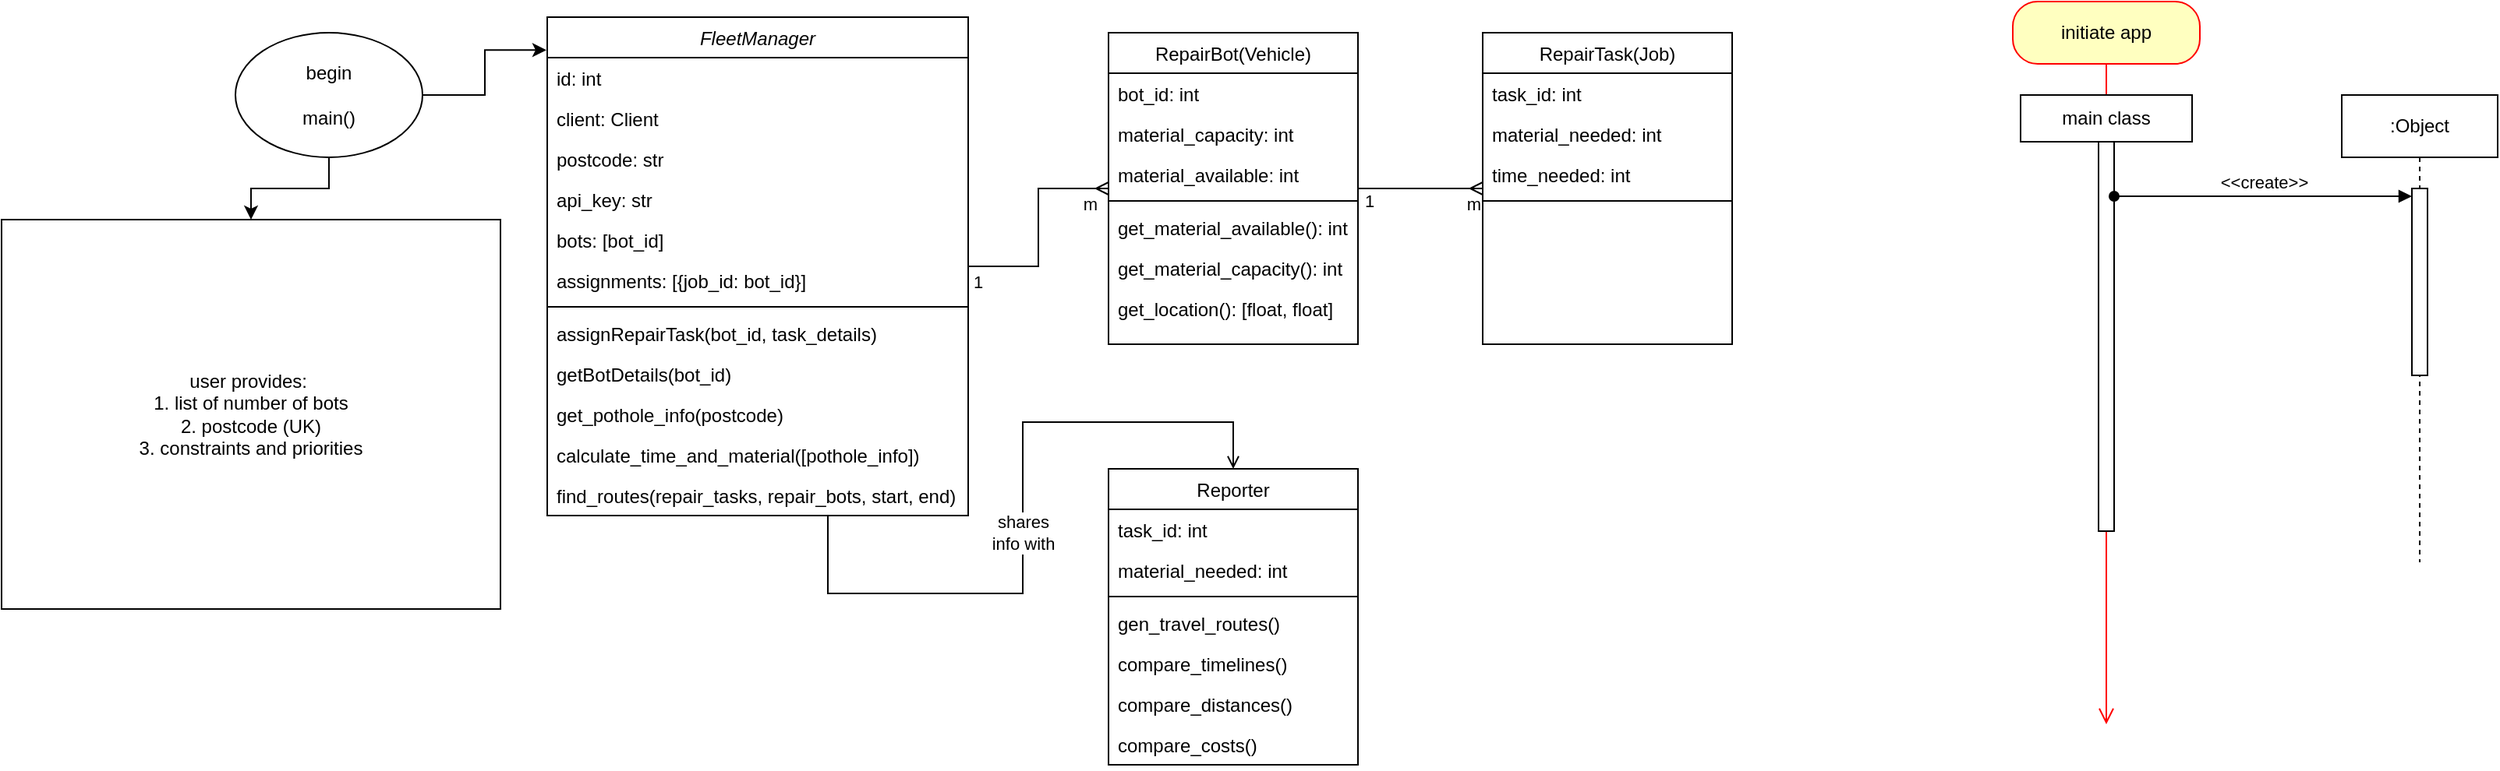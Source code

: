 <mxfile version="24.0.1" type="device">
  <diagram id="C5RBs43oDa-KdzZeNtuy" name="Page-1">
    <mxGraphModel dx="1719" dy="606" grid="1" gridSize="10" guides="1" tooltips="1" connect="1" arrows="1" fold="1" page="1" pageScale="1" pageWidth="827" pageHeight="1169" math="0" shadow="0">
      <root>
        <mxCell id="WIyWlLk6GJQsqaUBKTNV-0" />
        <mxCell id="WIyWlLk6GJQsqaUBKTNV-1" parent="WIyWlLk6GJQsqaUBKTNV-0" />
        <mxCell id="-OOlT4SO-sm0XNNld6O_-51" value="shares &lt;br&gt;info with" style="edgeStyle=orthogonalEdgeStyle;rounded=0;orthogonalLoop=1;jettySize=auto;html=1;exitX=0.75;exitY=1;exitDx=0;exitDy=0;entryX=0.5;entryY=0;entryDx=0;entryDy=0;endArrow=open;endFill=0;" edge="1" parent="WIyWlLk6GJQsqaUBKTNV-1" source="zkfFHV4jXpPFQw0GAbJ--0" target="-OOlT4SO-sm0XNNld6O_-23">
          <mxGeometry x="0.004" relative="1" as="geometry">
            <Array as="points">
              <mxPoint x="220" y="400" />
              <mxPoint x="345" y="400" />
              <mxPoint x="345" y="290" />
              <mxPoint x="480" y="290" />
            </Array>
            <mxPoint as="offset" />
          </mxGeometry>
        </mxCell>
        <mxCell id="zkfFHV4jXpPFQw0GAbJ--0" value="FleetManager" style="swimlane;fontStyle=2;align=center;verticalAlign=top;childLayout=stackLayout;horizontal=1;startSize=26;horizontalStack=0;resizeParent=1;resizeLast=0;collapsible=1;marginBottom=0;rounded=0;shadow=0;strokeWidth=1;" parent="WIyWlLk6GJQsqaUBKTNV-1" vertex="1">
          <mxGeometry x="40" y="30" width="270" height="320" as="geometry">
            <mxRectangle x="60" y="40" width="160" height="26" as="alternateBounds" />
          </mxGeometry>
        </mxCell>
        <mxCell id="zkfFHV4jXpPFQw0GAbJ--1" value="id: int" style="text;align=left;verticalAlign=top;spacingLeft=4;spacingRight=4;overflow=hidden;rotatable=0;points=[[0,0.5],[1,0.5]];portConstraint=eastwest;" parent="zkfFHV4jXpPFQw0GAbJ--0" vertex="1">
          <mxGeometry y="26" width="270" height="26" as="geometry" />
        </mxCell>
        <mxCell id="-OOlT4SO-sm0XNNld6O_-46" value="client: Client" style="text;align=left;verticalAlign=top;spacingLeft=4;spacingRight=4;overflow=hidden;rotatable=0;points=[[0,0.5],[1,0.5]];portConstraint=eastwest;" vertex="1" parent="zkfFHV4jXpPFQw0GAbJ--0">
          <mxGeometry y="52" width="270" height="26" as="geometry" />
        </mxCell>
        <mxCell id="-OOlT4SO-sm0XNNld6O_-13" value="postcode: str" style="text;align=left;verticalAlign=top;spacingLeft=4;spacingRight=4;overflow=hidden;rotatable=0;points=[[0,0.5],[1,0.5]];portConstraint=eastwest;rounded=0;shadow=0;html=0;" vertex="1" parent="zkfFHV4jXpPFQw0GAbJ--0">
          <mxGeometry y="78" width="270" height="26" as="geometry" />
        </mxCell>
        <mxCell id="-OOlT4SO-sm0XNNld6O_-12" value="api_key: str" style="text;align=left;verticalAlign=top;spacingLeft=4;spacingRight=4;overflow=hidden;rotatable=0;points=[[0,0.5],[1,0.5]];portConstraint=eastwest;" vertex="1" parent="zkfFHV4jXpPFQw0GAbJ--0">
          <mxGeometry y="104" width="270" height="26" as="geometry" />
        </mxCell>
        <mxCell id="zkfFHV4jXpPFQw0GAbJ--2" value="bots: [bot_id]" style="text;align=left;verticalAlign=top;spacingLeft=4;spacingRight=4;overflow=hidden;rotatable=0;points=[[0,0.5],[1,0.5]];portConstraint=eastwest;rounded=0;shadow=0;html=0;" parent="zkfFHV4jXpPFQw0GAbJ--0" vertex="1">
          <mxGeometry y="130" width="270" height="26" as="geometry" />
        </mxCell>
        <mxCell id="-OOlT4SO-sm0XNNld6O_-10" value="assignments: [{job_id: bot_id}]" style="text;align=left;verticalAlign=top;spacingLeft=4;spacingRight=4;overflow=hidden;rotatable=0;points=[[0,0.5],[1,0.5]];portConstraint=eastwest;rounded=0;shadow=0;html=0;" vertex="1" parent="zkfFHV4jXpPFQw0GAbJ--0">
          <mxGeometry y="156" width="270" height="26" as="geometry" />
        </mxCell>
        <mxCell id="zkfFHV4jXpPFQw0GAbJ--4" value="" style="line;html=1;strokeWidth=1;align=left;verticalAlign=middle;spacingTop=-1;spacingLeft=3;spacingRight=3;rotatable=0;labelPosition=right;points=[];portConstraint=eastwest;" parent="zkfFHV4jXpPFQw0GAbJ--0" vertex="1">
          <mxGeometry y="182" width="270" height="8" as="geometry" />
        </mxCell>
        <mxCell id="zkfFHV4jXpPFQw0GAbJ--5" value="assignRepairTask(bot_id, task_details)" style="text;align=left;verticalAlign=top;spacingLeft=4;spacingRight=4;overflow=hidden;rotatable=0;points=[[0,0.5],[1,0.5]];portConstraint=eastwest;" parent="zkfFHV4jXpPFQw0GAbJ--0" vertex="1">
          <mxGeometry y="190" width="270" height="26" as="geometry" />
        </mxCell>
        <mxCell id="-OOlT4SO-sm0XNNld6O_-1" value="getBotDetails(bot_id)" style="text;align=left;verticalAlign=top;spacingLeft=4;spacingRight=4;overflow=hidden;rotatable=0;points=[[0,0.5],[1,0.5]];portConstraint=eastwest;" vertex="1" parent="zkfFHV4jXpPFQw0GAbJ--0">
          <mxGeometry y="216" width="270" height="26" as="geometry" />
        </mxCell>
        <mxCell id="-OOlT4SO-sm0XNNld6O_-16" value="get_pothole_info(postcode)" style="text;align=left;verticalAlign=top;spacingLeft=4;spacingRight=4;overflow=hidden;rotatable=0;points=[[0,0.5],[1,0.5]];portConstraint=eastwest;" vertex="1" parent="zkfFHV4jXpPFQw0GAbJ--0">
          <mxGeometry y="242" width="270" height="26" as="geometry" />
        </mxCell>
        <mxCell id="-OOlT4SO-sm0XNNld6O_-28" value="calculate_time_and_material([pothole_info])" style="text;align=left;verticalAlign=top;spacingLeft=4;spacingRight=4;overflow=hidden;rotatable=0;points=[[0,0.5],[1,0.5]];portConstraint=eastwest;" vertex="1" parent="zkfFHV4jXpPFQw0GAbJ--0">
          <mxGeometry y="268" width="270" height="26" as="geometry" />
        </mxCell>
        <mxCell id="-OOlT4SO-sm0XNNld6O_-17" value="find_routes(repair_tasks, repair_bots, start, end)" style="text;align=left;verticalAlign=top;spacingLeft=4;spacingRight=4;overflow=hidden;rotatable=0;points=[[0,0.5],[1,0.5]];portConstraint=eastwest;" vertex="1" parent="zkfFHV4jXpPFQw0GAbJ--0">
          <mxGeometry y="294" width="270" height="26" as="geometry" />
        </mxCell>
        <mxCell id="zkfFHV4jXpPFQw0GAbJ--17" value="RepairBot(Vehicle)" style="swimlane;fontStyle=0;align=center;verticalAlign=top;childLayout=stackLayout;horizontal=1;startSize=26;horizontalStack=0;resizeParent=1;resizeLast=0;collapsible=1;marginBottom=0;rounded=0;shadow=0;strokeWidth=1;" parent="WIyWlLk6GJQsqaUBKTNV-1" vertex="1">
          <mxGeometry x="400" y="40" width="160" height="200" as="geometry">
            <mxRectangle x="400" y="40" width="160" height="26" as="alternateBounds" />
          </mxGeometry>
        </mxCell>
        <mxCell id="zkfFHV4jXpPFQw0GAbJ--18" value="bot_id: int" style="text;align=left;verticalAlign=top;spacingLeft=4;spacingRight=4;overflow=hidden;rotatable=0;points=[[0,0.5],[1,0.5]];portConstraint=eastwest;" parent="zkfFHV4jXpPFQw0GAbJ--17" vertex="1">
          <mxGeometry y="26" width="160" height="26" as="geometry" />
        </mxCell>
        <mxCell id="zkfFHV4jXpPFQw0GAbJ--19" value="material_capacity: int" style="text;align=left;verticalAlign=top;spacingLeft=4;spacingRight=4;overflow=hidden;rotatable=0;points=[[0,0.5],[1,0.5]];portConstraint=eastwest;rounded=0;shadow=0;html=0;" parent="zkfFHV4jXpPFQw0GAbJ--17" vertex="1">
          <mxGeometry y="52" width="160" height="26" as="geometry" />
        </mxCell>
        <mxCell id="zkfFHV4jXpPFQw0GAbJ--20" value="material_available: int" style="text;align=left;verticalAlign=top;spacingLeft=4;spacingRight=4;overflow=hidden;rotatable=0;points=[[0,0.5],[1,0.5]];portConstraint=eastwest;rounded=0;shadow=0;html=0;" parent="zkfFHV4jXpPFQw0GAbJ--17" vertex="1">
          <mxGeometry y="78" width="160" height="26" as="geometry" />
        </mxCell>
        <mxCell id="zkfFHV4jXpPFQw0GAbJ--23" value="" style="line;html=1;strokeWidth=1;align=left;verticalAlign=middle;spacingTop=-1;spacingLeft=3;spacingRight=3;rotatable=0;labelPosition=right;points=[];portConstraint=eastwest;" parent="zkfFHV4jXpPFQw0GAbJ--17" vertex="1">
          <mxGeometry y="104" width="160" height="8" as="geometry" />
        </mxCell>
        <mxCell id="-OOlT4SO-sm0XNNld6O_-37" value="get_material_available(): int" style="text;align=left;verticalAlign=top;spacingLeft=4;spacingRight=4;overflow=hidden;rotatable=0;points=[[0,0.5],[1,0.5]];portConstraint=eastwest;rounded=0;shadow=0;html=0;" vertex="1" parent="zkfFHV4jXpPFQw0GAbJ--17">
          <mxGeometry y="112" width="160" height="26" as="geometry" />
        </mxCell>
        <mxCell id="-OOlT4SO-sm0XNNld6O_-38" value="get_material_capacity(): int" style="text;align=left;verticalAlign=top;spacingLeft=4;spacingRight=4;overflow=hidden;rotatable=0;points=[[0,0.5],[1,0.5]];portConstraint=eastwest;rounded=0;shadow=0;html=0;" vertex="1" parent="zkfFHV4jXpPFQw0GAbJ--17">
          <mxGeometry y="138" width="160" height="26" as="geometry" />
        </mxCell>
        <mxCell id="-OOlT4SO-sm0XNNld6O_-47" value="get_location(): [float, float]" style="text;align=left;verticalAlign=top;spacingLeft=4;spacingRight=4;overflow=hidden;rotatable=0;points=[[0,0.5],[1,0.5]];portConstraint=eastwest;rounded=0;shadow=0;html=0;" vertex="1" parent="zkfFHV4jXpPFQw0GAbJ--17">
          <mxGeometry y="164" width="160" height="26" as="geometry" />
        </mxCell>
        <mxCell id="-OOlT4SO-sm0XNNld6O_-2" value="RepairTask(Job)" style="swimlane;fontStyle=0;align=center;verticalAlign=top;childLayout=stackLayout;horizontal=1;startSize=26;horizontalStack=0;resizeParent=1;resizeLast=0;collapsible=1;marginBottom=0;rounded=0;shadow=0;strokeWidth=1;" vertex="1" parent="WIyWlLk6GJQsqaUBKTNV-1">
          <mxGeometry x="640" y="40" width="160" height="200" as="geometry">
            <mxRectangle x="640" y="40" width="160" height="26" as="alternateBounds" />
          </mxGeometry>
        </mxCell>
        <mxCell id="-OOlT4SO-sm0XNNld6O_-3" value="task_id: int" style="text;align=left;verticalAlign=top;spacingLeft=4;spacingRight=4;overflow=hidden;rotatable=0;points=[[0,0.5],[1,0.5]];portConstraint=eastwest;" vertex="1" parent="-OOlT4SO-sm0XNNld6O_-2">
          <mxGeometry y="26" width="160" height="26" as="geometry" />
        </mxCell>
        <mxCell id="-OOlT4SO-sm0XNNld6O_-4" value="material_needed: int" style="text;align=left;verticalAlign=top;spacingLeft=4;spacingRight=4;overflow=hidden;rotatable=0;points=[[0,0.5],[1,0.5]];portConstraint=eastwest;rounded=0;shadow=0;html=0;" vertex="1" parent="-OOlT4SO-sm0XNNld6O_-2">
          <mxGeometry y="52" width="160" height="26" as="geometry" />
        </mxCell>
        <mxCell id="-OOlT4SO-sm0XNNld6O_-5" value="time_needed: int" style="text;align=left;verticalAlign=top;spacingLeft=4;spacingRight=4;overflow=hidden;rotatable=0;points=[[0,0.5],[1,0.5]];portConstraint=eastwest;rounded=0;shadow=0;html=0;" vertex="1" parent="-OOlT4SO-sm0XNNld6O_-2">
          <mxGeometry y="78" width="160" height="26" as="geometry" />
        </mxCell>
        <mxCell id="-OOlT4SO-sm0XNNld6O_-6" value="" style="line;html=1;strokeWidth=1;align=left;verticalAlign=middle;spacingTop=-1;spacingLeft=3;spacingRight=3;rotatable=0;labelPosition=right;points=[];portConstraint=eastwest;" vertex="1" parent="-OOlT4SO-sm0XNNld6O_-2">
          <mxGeometry y="104" width="160" height="8" as="geometry" />
        </mxCell>
        <mxCell id="-OOlT4SO-sm0XNNld6O_-23" value="Reporter" style="swimlane;fontStyle=0;align=center;verticalAlign=top;childLayout=stackLayout;horizontal=1;startSize=26;horizontalStack=0;resizeParent=1;resizeLast=0;collapsible=1;marginBottom=0;rounded=0;shadow=0;strokeWidth=1;" vertex="1" parent="WIyWlLk6GJQsqaUBKTNV-1">
          <mxGeometry x="400" y="320" width="160" height="190" as="geometry">
            <mxRectangle x="550" y="140" width="160" height="26" as="alternateBounds" />
          </mxGeometry>
        </mxCell>
        <mxCell id="-OOlT4SO-sm0XNNld6O_-24" value="task_id: int" style="text;align=left;verticalAlign=top;spacingLeft=4;spacingRight=4;overflow=hidden;rotatable=0;points=[[0,0.5],[1,0.5]];portConstraint=eastwest;" vertex="1" parent="-OOlT4SO-sm0XNNld6O_-23">
          <mxGeometry y="26" width="160" height="26" as="geometry" />
        </mxCell>
        <mxCell id="-OOlT4SO-sm0XNNld6O_-25" value="material_needed: int" style="text;align=left;verticalAlign=top;spacingLeft=4;spacingRight=4;overflow=hidden;rotatable=0;points=[[0,0.5],[1,0.5]];portConstraint=eastwest;rounded=0;shadow=0;html=0;" vertex="1" parent="-OOlT4SO-sm0XNNld6O_-23">
          <mxGeometry y="52" width="160" height="26" as="geometry" />
        </mxCell>
        <mxCell id="-OOlT4SO-sm0XNNld6O_-27" value="" style="line;html=1;strokeWidth=1;align=left;verticalAlign=middle;spacingTop=-1;spacingLeft=3;spacingRight=3;rotatable=0;labelPosition=right;points=[];portConstraint=eastwest;" vertex="1" parent="-OOlT4SO-sm0XNNld6O_-23">
          <mxGeometry y="78" width="160" height="8" as="geometry" />
        </mxCell>
        <mxCell id="-OOlT4SO-sm0XNNld6O_-26" value="gen_travel_routes()" style="text;align=left;verticalAlign=top;spacingLeft=4;spacingRight=4;overflow=hidden;rotatable=0;points=[[0,0.5],[1,0.5]];portConstraint=eastwest;rounded=0;shadow=0;html=0;" vertex="1" parent="-OOlT4SO-sm0XNNld6O_-23">
          <mxGeometry y="86" width="160" height="26" as="geometry" />
        </mxCell>
        <mxCell id="-OOlT4SO-sm0XNNld6O_-31" value="compare_timelines()" style="text;align=left;verticalAlign=top;spacingLeft=4;spacingRight=4;overflow=hidden;rotatable=0;points=[[0,0.5],[1,0.5]];portConstraint=eastwest;rounded=0;shadow=0;html=0;" vertex="1" parent="-OOlT4SO-sm0XNNld6O_-23">
          <mxGeometry y="112" width="160" height="26" as="geometry" />
        </mxCell>
        <mxCell id="-OOlT4SO-sm0XNNld6O_-32" value="compare_distances()" style="text;align=left;verticalAlign=top;spacingLeft=4;spacingRight=4;overflow=hidden;rotatable=0;points=[[0,0.5],[1,0.5]];portConstraint=eastwest;rounded=0;shadow=0;html=0;" vertex="1" parent="-OOlT4SO-sm0XNNld6O_-23">
          <mxGeometry y="138" width="160" height="26" as="geometry" />
        </mxCell>
        <mxCell id="-OOlT4SO-sm0XNNld6O_-33" value="compare_costs()" style="text;align=left;verticalAlign=top;spacingLeft=4;spacingRight=4;overflow=hidden;rotatable=0;points=[[0,0.5],[1,0.5]];portConstraint=eastwest;rounded=0;shadow=0;html=0;" vertex="1" parent="-OOlT4SO-sm0XNNld6O_-23">
          <mxGeometry y="164" width="160" height="26" as="geometry" />
        </mxCell>
        <mxCell id="-OOlT4SO-sm0XNNld6O_-35" style="edgeStyle=orthogonalEdgeStyle;rounded=0;orthogonalLoop=1;jettySize=auto;html=1;strokeColor=default;endArrow=ERmany;endFill=0;entryX=0;entryY=0.5;entryDx=0;entryDy=0;exitX=1;exitY=0.5;exitDx=0;exitDy=0;" edge="1" parent="WIyWlLk6GJQsqaUBKTNV-1" source="zkfFHV4jXpPFQw0GAbJ--0" target="zkfFHV4jXpPFQw0GAbJ--17">
          <mxGeometry relative="1" as="geometry">
            <mxPoint x="300" y="120" as="sourcePoint" />
            <mxPoint x="380" y="50" as="targetPoint" />
            <Array as="points" />
          </mxGeometry>
        </mxCell>
        <mxCell id="-OOlT4SO-sm0XNNld6O_-52" value="1" style="edgeLabel;html=1;align=center;verticalAlign=middle;resizable=0;points=[];" vertex="1" connectable="0" parent="-OOlT4SO-sm0XNNld6O_-35">
          <mxGeometry x="-0.851" y="-1" relative="1" as="geometry">
            <mxPoint x="-5" y="9" as="offset" />
          </mxGeometry>
        </mxCell>
        <mxCell id="-OOlT4SO-sm0XNNld6O_-53" value="m" style="edgeLabel;html=1;align=center;verticalAlign=middle;resizable=0;points=[];" vertex="1" connectable="0" parent="-OOlT4SO-sm0XNNld6O_-35">
          <mxGeometry x="0.771" relative="1" as="geometry">
            <mxPoint x="4" y="10" as="offset" />
          </mxGeometry>
        </mxCell>
        <mxCell id="-OOlT4SO-sm0XNNld6O_-36" style="edgeStyle=orthogonalEdgeStyle;rounded=0;orthogonalLoop=1;jettySize=auto;html=1;entryX=0;entryY=0.5;entryDx=0;entryDy=0;endArrow=ERmany;endFill=0;exitX=1;exitY=0.5;exitDx=0;exitDy=0;" edge="1" parent="WIyWlLk6GJQsqaUBKTNV-1" source="zkfFHV4jXpPFQw0GAbJ--17" target="-OOlT4SO-sm0XNNld6O_-2">
          <mxGeometry relative="1" as="geometry">
            <mxPoint x="560" y="49" as="sourcePoint" />
          </mxGeometry>
        </mxCell>
        <mxCell id="-OOlT4SO-sm0XNNld6O_-54" value="1" style="edgeLabel;html=1;align=center;verticalAlign=middle;resizable=0;points=[];" vertex="1" connectable="0" parent="-OOlT4SO-sm0XNNld6O_-36">
          <mxGeometry x="-0.823" y="-1" relative="1" as="geometry">
            <mxPoint y="7" as="offset" />
          </mxGeometry>
        </mxCell>
        <mxCell id="-OOlT4SO-sm0XNNld6O_-55" value="m" style="edgeLabel;html=1;align=center;verticalAlign=middle;resizable=0;points=[];" vertex="1" connectable="0" parent="-OOlT4SO-sm0XNNld6O_-36">
          <mxGeometry x="0.832" y="-1" relative="1" as="geometry">
            <mxPoint y="9" as="offset" />
          </mxGeometry>
        </mxCell>
        <mxCell id="-OOlT4SO-sm0XNNld6O_-59" value="" style="edgeStyle=orthogonalEdgeStyle;rounded=0;orthogonalLoop=1;jettySize=auto;html=1;" edge="1" parent="WIyWlLk6GJQsqaUBKTNV-1" source="-OOlT4SO-sm0XNNld6O_-56" target="-OOlT4SO-sm0XNNld6O_-58">
          <mxGeometry relative="1" as="geometry" />
        </mxCell>
        <mxCell id="-OOlT4SO-sm0XNNld6O_-56" value="begin&lt;div&gt;&lt;br&gt;&lt;/div&gt;&lt;div&gt;main()&lt;/div&gt;" style="ellipse;whiteSpace=wrap;html=1;" vertex="1" parent="WIyWlLk6GJQsqaUBKTNV-1">
          <mxGeometry x="-160" y="40" width="120" height="80" as="geometry" />
        </mxCell>
        <mxCell id="-OOlT4SO-sm0XNNld6O_-57" style="edgeStyle=orthogonalEdgeStyle;rounded=0;orthogonalLoop=1;jettySize=auto;html=1;exitX=1;exitY=0.5;exitDx=0;exitDy=0;entryX=-0.002;entryY=0.066;entryDx=0;entryDy=0;entryPerimeter=0;" edge="1" parent="WIyWlLk6GJQsqaUBKTNV-1" source="-OOlT4SO-sm0XNNld6O_-56" target="zkfFHV4jXpPFQw0GAbJ--0">
          <mxGeometry relative="1" as="geometry" />
        </mxCell>
        <mxCell id="-OOlT4SO-sm0XNNld6O_-58" value="user provides:&amp;nbsp;&lt;div&gt;1. list of number of bots&lt;div&gt;2. postcode (UK)&lt;/div&gt;&lt;/div&gt;&lt;div&gt;3. constraints and priorities&lt;/div&gt;" style="whiteSpace=wrap;html=1;" vertex="1" parent="WIyWlLk6GJQsqaUBKTNV-1">
          <mxGeometry x="-310" y="160" width="320" height="250" as="geometry" />
        </mxCell>
        <mxCell id="-OOlT4SO-sm0XNNld6O_-60" value="initiate app" style="rounded=1;whiteSpace=wrap;html=1;arcSize=40;fontColor=#000000;fillColor=#ffffc0;strokeColor=#ff0000;" vertex="1" parent="WIyWlLk6GJQsqaUBKTNV-1">
          <mxGeometry x="980" y="20" width="120" height="40" as="geometry" />
        </mxCell>
        <mxCell id="-OOlT4SO-sm0XNNld6O_-61" value="" style="edgeStyle=orthogonalEdgeStyle;html=1;verticalAlign=bottom;endArrow=open;endSize=8;strokeColor=#ff0000;rounded=0;" edge="1" source="-OOlT4SO-sm0XNNld6O_-60" parent="WIyWlLk6GJQsqaUBKTNV-1">
          <mxGeometry relative="1" as="geometry">
            <mxPoint x="1040" y="484" as="targetPoint" />
          </mxGeometry>
        </mxCell>
        <mxCell id="-OOlT4SO-sm0XNNld6O_-63" value=":Object" style="shape=umlLifeline;perimeter=lifelinePerimeter;whiteSpace=wrap;html=1;container=1;dropTarget=0;collapsible=0;recursiveResize=0;outlineConnect=0;portConstraint=eastwest;newEdgeStyle={&quot;curved&quot;:0,&quot;rounded&quot;:0};" vertex="1" parent="WIyWlLk6GJQsqaUBKTNV-1">
          <mxGeometry x="1191" y="80" width="100" height="300" as="geometry" />
        </mxCell>
        <mxCell id="-OOlT4SO-sm0XNNld6O_-78" value="" style="html=1;points=[[0,0,0,0,5],[0,1,0,0,-5],[1,0,0,0,5],[1,1,0,0,-5]];perimeter=orthogonalPerimeter;outlineConnect=0;targetShapes=umlLifeline;portConstraint=eastwest;newEdgeStyle={&quot;curved&quot;:0,&quot;rounded&quot;:0};" vertex="1" parent="-OOlT4SO-sm0XNNld6O_-63">
          <mxGeometry x="45" y="60" width="10" height="120" as="geometry" />
        </mxCell>
        <mxCell id="-OOlT4SO-sm0XNNld6O_-65" value="main class" style="html=1;whiteSpace=wrap;" vertex="1" parent="WIyWlLk6GJQsqaUBKTNV-1">
          <mxGeometry x="985" y="80" width="110" height="30" as="geometry" />
        </mxCell>
        <mxCell id="-OOlT4SO-sm0XNNld6O_-66" value="" style="html=1;points=[[0,0,0,0,5],[0,1,0,0,-5],[1,0,0,0,5],[1,1,0,0,-5]];perimeter=orthogonalPerimeter;outlineConnect=0;targetShapes=umlLifeline;portConstraint=eastwest;newEdgeStyle={&quot;curved&quot;:0,&quot;rounded&quot;:0};" vertex="1" parent="WIyWlLk6GJQsqaUBKTNV-1">
          <mxGeometry x="1035" y="110" width="10" height="250" as="geometry" />
        </mxCell>
        <mxCell id="-OOlT4SO-sm0XNNld6O_-79" value="&amp;lt;&amp;lt;create&amp;gt;&amp;gt;" style="html=1;verticalAlign=bottom;endArrow=block;curved=0;rounded=0;entryX=0;entryY=0;entryDx=0;entryDy=5;startArrow=oval;startFill=1;" edge="1" target="-OOlT4SO-sm0XNNld6O_-78" parent="WIyWlLk6GJQsqaUBKTNV-1" source="-OOlT4SO-sm0XNNld6O_-66">
          <mxGeometry relative="1" as="geometry">
            <mxPoint x="1166" y="145" as="sourcePoint" />
          </mxGeometry>
        </mxCell>
      </root>
    </mxGraphModel>
  </diagram>
</mxfile>
